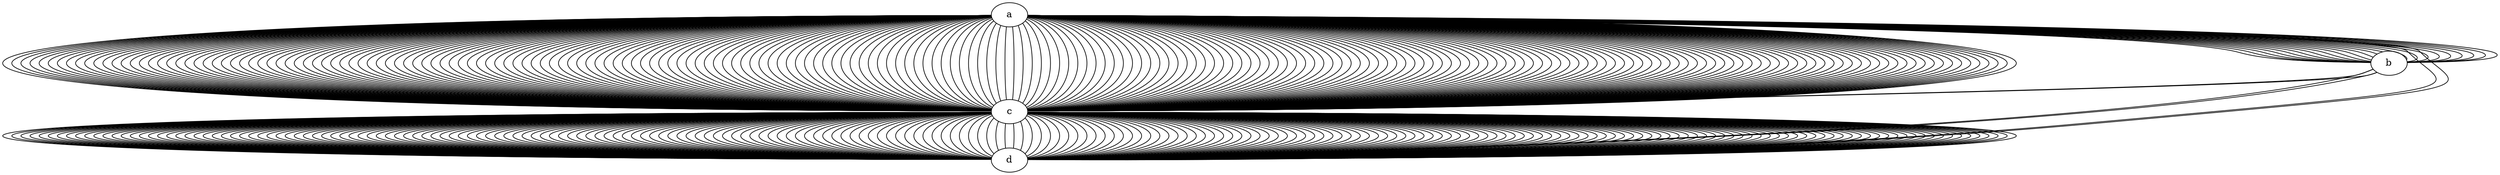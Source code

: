 graph graf{
a -- b;
a -- b;
a -- b;
a -- b;
a -- b;
a -- b;
a -- b;
a -- b;
a -- b;
a -- b;
a -- b;
a -- b;
a -- b;
a -- b;
a -- b;
a -- b;
a -- b;
a -- b;
a -- b;
a -- b;
a -- b;
a -- b;
a -- c;
a -- c;
a -- c;
a -- c;
a -- c;
a -- c;
a -- c;
a -- c;
a -- c;
a -- c;
a -- c;
a -- c;
a -- c;
a -- c;
a -- c;
a -- c;
a -- c;
a -- c;
a -- c;
a -- c;
a -- c;
a -- c;
a -- c;
a -- c;
a -- c;
a -- c;
a -- c;
a -- c;
a -- c;
a -- c;
a -- c;
a -- c;
a -- c;
a -- c;
a -- c;
a -- c;
a -- c;
a -- c;
a -- c;
a -- c;
a -- c;
a -- c;
a -- c;
a -- c;
a -- c;
a -- c;
a -- c;
a -- c;
a -- c;
a -- c;
a -- c;
a -- c;
a -- c;
a -- c;
a -- c;
a -- c;
a -- c;
a -- c;
a -- c;
a -- c;
a -- c;
a -- c;
a -- c;
a -- c;
a -- c;
a -- c;
a -- c;
a -- c;
a -- c;
a -- c;
a -- c;
a -- c;
a -- c;
a -- c;
a -- c;
a -- c;
a -- c;
a -- c;
a -- c;
a -- c;
a -- c;
a -- c;
a -- c;
a -- c;
a -- c;
a -- c;
a -- c;
a -- c;
a -- c;
a -- c;
a -- c;
a -- c;
a -- c;
a -- c;
a -- c;
a -- c;
a -- c;
a -- c;
a -- c;
a -- c;
a -- c;
a -- c;
a -- c;
a -- c;
a -- c;
a -- c;
a -- c;
a -- c;
a -- c;
a -- c;
a -- c;
a -- c;
a -- c;
a -- c;
a -- c;
a -- c;
a -- c;
a -- c;
a -- c;
a -- c;
a -- c;
a -- c;
a -- c;
a -- c;
a -- c;
a -- c;
a -- c;
a -- c;
a -- c;
a -- c;
a -- c;
a -- c;
a -- c;
a -- c;
a -- c;
a -- c;
a -- c;
a -- c;
a -- c;
a -- c;
a -- c;
a -- c;
a -- c;
a -- c;
a -- c;
a -- c;
a -- c;
a -- c;
a -- c;
a -- c;
a -- c;
a -- c;
a -- c;
a -- c;
a -- c;
a -- c;
a -- c;
a -- c;
a -- c;
a -- c;
a -- c;
a -- c;
a -- c;
a -- c;
a -- c;
a -- c;
a -- c;
a -- c;
a -- c;
a -- c;
a -- c;
a -- c;
a -- c;
a -- c;
a -- c;
a -- c;
a -- c;
a -- c;
a -- c;
a -- c;
a -- c;
a -- c;
a -- c;
a -- c;
a -- c;
a -- c;
a -- c;
a -- c;
a -- c;
a -- c;
a -- c;
a -- c;
a -- c;
a -- c;
a -- c;
a -- c;
a -- c;
a -- c;
a -- c;
a -- c;
a -- c;
a -- c;
a -- c;
a -- c;
a -- c;
a -- c;
a -- c;
a -- c;
a -- c;
a -- c;
a -- c;
a -- c;
a -- c;
a -- c;
a -- c;
a -- c;
a -- c;
a -- c;
a -- c;
a -- c;
a -- c;
a -- c;
a -- d;
a -- d;

b -- c;
b -- c;
b -- d;
b -- d;

c -- d;
c -- d;
c -- d;
c -- d;
c -- d;
c -- d;
c -- d;
c -- d;
c -- d;
c -- d;
c -- d;
c -- d;
c -- d;
c -- d;
c -- d;
c -- d;
c -- d;
c -- d;
c -- d;
c -- d;
c -- d;
c -- d;
c -- d;
c -- d;
c -- d;
c -- d;
c -- d;
c -- d;
c -- d;
c -- d;
c -- d;
c -- d;
c -- d;
c -- d;
c -- d;
c -- d;
c -- d;
c -- d;
c -- d;
c -- d;
c -- d;
c -- d;
c -- d;
c -- d;
c -- d;
c -- d;
c -- d;
c -- d;
c -- d;
c -- d;
c -- d;
c -- d;
c -- d;
c -- d;
c -- d;
c -- d;
c -- d;
c -- d;
c -- d;
c -- d;
c -- d;
c -- d;
c -- d;
c -- d;
c -- d;
c -- d;
c -- d;
c -- d;
c -- d;
c -- d;
c -- d;
c -- d;
c -- d;
c -- d;
c -- d;
c -- d;
c -- d;
c -- d;
c -- d;
c -- d;
c -- d;
c -- d;
c -- d;
c -- d;
c -- d;
c -- d;
c -- d;
c -- d;
c -- d;
c -- d;
c -- d;
c -- d;
c -- d;
c -- d;
c -- d;
c -- d;
c -- d;
c -- d;
c -- d;
c -- d;
c -- d;
c -- d;
c -- d;
c -- d;
c -- d;
c -- d;
c -- d;
c -- d;
c -- d;
c -- d;
c -- d;
c -- d;
c -- d;
c -- d;
c -- d;
c -- d;
c -- d;
c -- d;
c -- d;
c -- d;
c -- d;
c -- d;
c -- d;
c -- d;
c -- d;
c -- d;
c -- d;
c -- d;
c -- d;
c -- d;
c -- d;
c -- d;
c -- d;
c -- d;
c -- d;
c -- d;
c -- d;
c -- d;
c -- d;
c -- d;
c -- d;
c -- d;
c -- d;
c -- d;
c -- d;
c -- d;
c -- d;
c -- d;
c -- d;
c -- d;
c -- d;
c -- d;
c -- d;
c -- d;
c -- d;
c -- d;
c -- d;
c -- d;
c -- d;
c -- d;
c -- d;
c -- d;
c -- d;
c -- d;
c -- d;
c -- d;
c -- d;
c -- d;
c -- d;
c -- d;
c -- d;
c -- d;
c -- d;
c -- d;
c -- d;
c -- d;
c -- d;
c -- d;
c -- d;
c -- d;
c -- d;
c -- d;
c -- d;
c -- d;
c -- d;
c -- d;
c -- d;
c -- d;
c -- d;
c -- d;
c -- d;
c -- d;
c -- d;
c -- d;
c -- d;
c -- d;
c -- d;
c -- d;
c -- d;
c -- d;
c -- d;
c -- d;
c -- d;
c -- d;
c -- d;
c -- d;
c -- d;
c -- d;
c -- d;
c -- d;
c -- d;
c -- d;
c -- d;
c -- d;
c -- d;
c -- d;
c -- d;
c -- d;
c -- d;
c -- d;
c -- d;
c -- d;


}